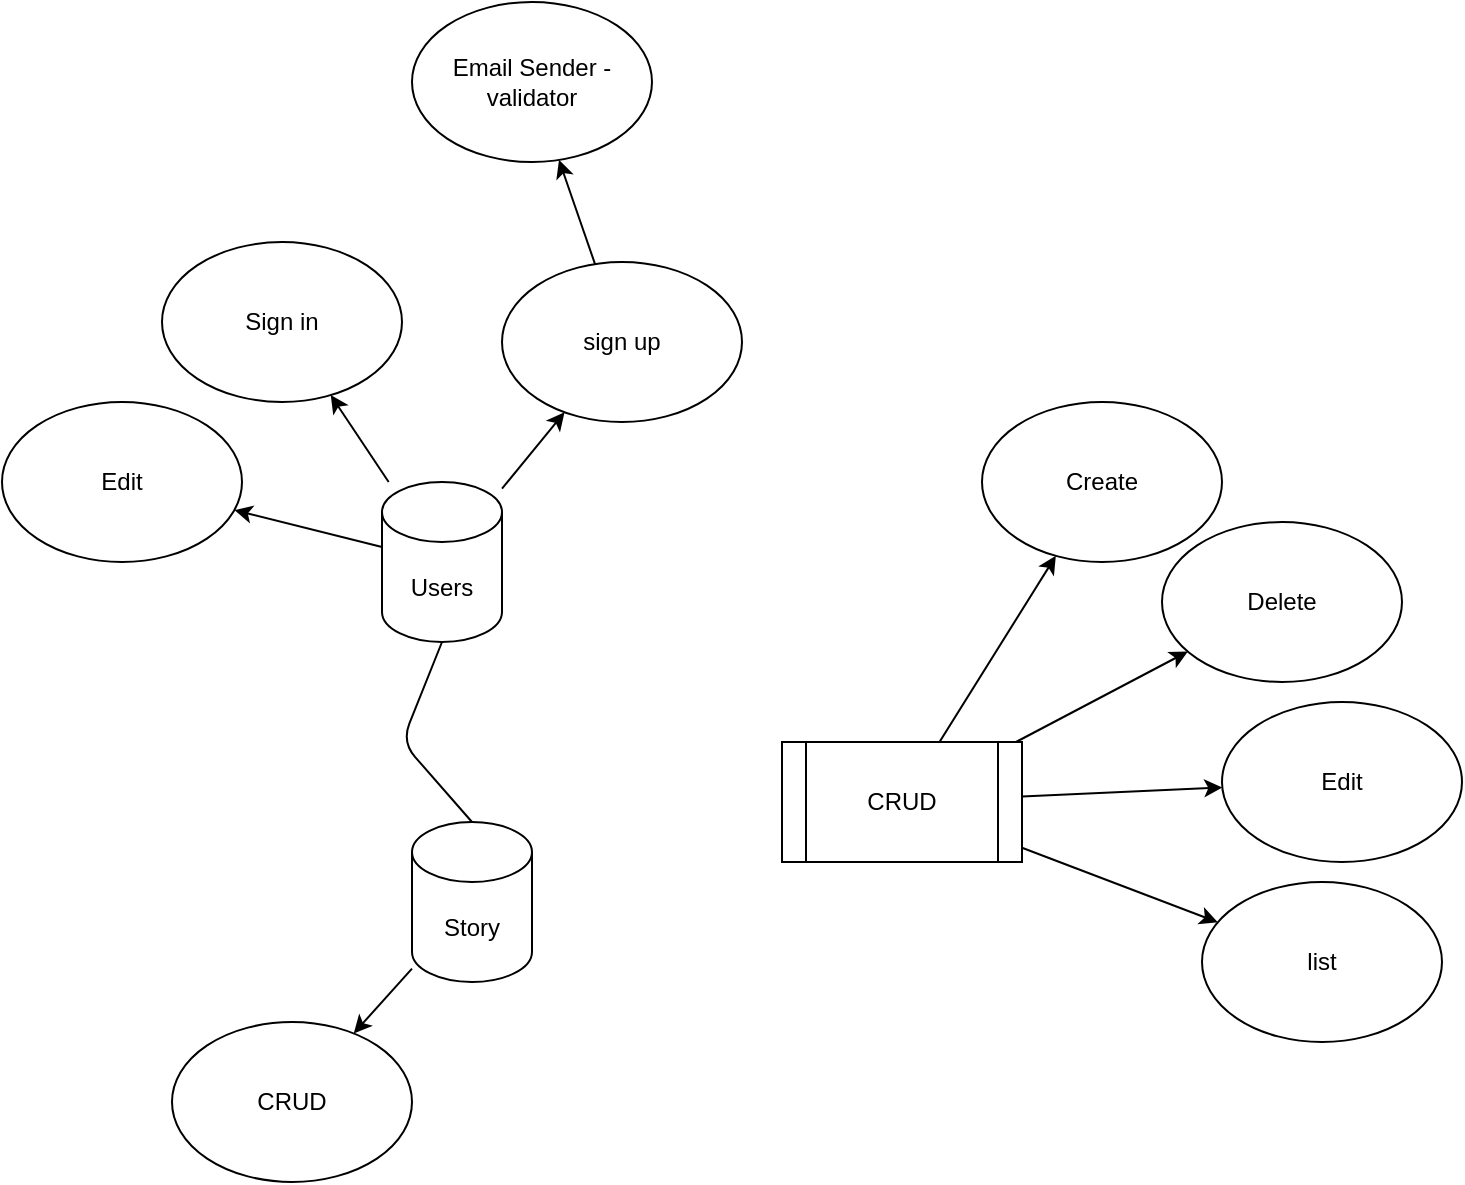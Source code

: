 <mxfile>
    <diagram id="r8eqvVPG9UH6um-rHwpr" name="Page-1">
        <mxGraphModel dx="1084" dy="637" grid="1" gridSize="10" guides="1" tooltips="1" connect="1" arrows="1" fold="1" page="1" pageScale="1" pageWidth="850" pageHeight="1100" math="0" shadow="0">
            <root>
                <mxCell id="0"/>
                <mxCell id="1" parent="0"/>
                <mxCell id="6" value="" style="edgeStyle=none;html=1;" parent="1" source="3" target="5" edge="1">
                    <mxGeometry relative="1" as="geometry"/>
                </mxCell>
                <mxCell id="7" value="" style="edgeStyle=none;html=1;" parent="1" source="3" target="4" edge="1">
                    <mxGeometry relative="1" as="geometry"/>
                </mxCell>
                <mxCell id="26" value="" style="edgeStyle=none;html=1;" edge="1" parent="1" source="3" target="25">
                    <mxGeometry relative="1" as="geometry"/>
                </mxCell>
                <mxCell id="3" value="Users" style="shape=cylinder3;whiteSpace=wrap;html=1;boundedLbl=1;backgroundOutline=1;size=15;" parent="1" vertex="1">
                    <mxGeometry x="290" y="270" width="60" height="80" as="geometry"/>
                </mxCell>
                <mxCell id="4" value="Sign in" style="ellipse;whiteSpace=wrap;html=1;" parent="1" vertex="1">
                    <mxGeometry x="180" y="150" width="120" height="80" as="geometry"/>
                </mxCell>
                <mxCell id="9" value="" style="edgeStyle=none;html=1;" parent="1" source="5" target="8" edge="1">
                    <mxGeometry relative="1" as="geometry"/>
                </mxCell>
                <mxCell id="5" value="sign up" style="ellipse;whiteSpace=wrap;html=1;" parent="1" vertex="1">
                    <mxGeometry x="350" y="160" width="120" height="80" as="geometry"/>
                </mxCell>
                <mxCell id="8" value="Email Sender - validator" style="ellipse;whiteSpace=wrap;html=1;" parent="1" vertex="1">
                    <mxGeometry x="305" y="30" width="120" height="80" as="geometry"/>
                </mxCell>
                <mxCell id="21" value="" style="edgeStyle=none;html=1;" parent="1" source="10" target="20" edge="1">
                    <mxGeometry relative="1" as="geometry"/>
                </mxCell>
                <mxCell id="10" value="Story" style="shape=cylinder3;whiteSpace=wrap;html=1;boundedLbl=1;backgroundOutline=1;size=15;" parent="1" vertex="1">
                    <mxGeometry x="305" y="440" width="60" height="80" as="geometry"/>
                </mxCell>
                <mxCell id="11" value="Create" style="ellipse;whiteSpace=wrap;html=1;" parent="1" vertex="1">
                    <mxGeometry x="590" y="230" width="120" height="80" as="geometry"/>
                </mxCell>
                <mxCell id="12" value="Edit" style="ellipse;whiteSpace=wrap;html=1;" parent="1" vertex="1">
                    <mxGeometry x="710" y="380" width="120" height="80" as="geometry"/>
                </mxCell>
                <mxCell id="13" value="Delete" style="ellipse;whiteSpace=wrap;html=1;" parent="1" vertex="1">
                    <mxGeometry x="680" y="290" width="120" height="80" as="geometry"/>
                </mxCell>
                <mxCell id="14" value="list" style="ellipse;whiteSpace=wrap;html=1;" parent="1" vertex="1">
                    <mxGeometry x="700" y="470" width="120" height="80" as="geometry"/>
                </mxCell>
                <mxCell id="16" value="" style="edgeStyle=none;html=1;" parent="1" source="15" target="12" edge="1">
                    <mxGeometry relative="1" as="geometry"/>
                </mxCell>
                <mxCell id="17" value="" style="edgeStyle=none;html=1;" parent="1" source="15" target="13" edge="1">
                    <mxGeometry relative="1" as="geometry"/>
                </mxCell>
                <mxCell id="18" value="" style="edgeStyle=none;html=1;" parent="1" source="15" target="14" edge="1">
                    <mxGeometry relative="1" as="geometry"/>
                </mxCell>
                <mxCell id="19" value="" style="edgeStyle=none;html=1;" parent="1" source="15" target="11" edge="1">
                    <mxGeometry relative="1" as="geometry"/>
                </mxCell>
                <mxCell id="15" value="CRUD" style="shape=process;whiteSpace=wrap;html=1;backgroundOutline=1;" parent="1" vertex="1">
                    <mxGeometry x="490" y="400" width="120" height="60" as="geometry"/>
                </mxCell>
                <mxCell id="20" value="CRUD" style="ellipse;whiteSpace=wrap;html=1;" parent="1" vertex="1">
                    <mxGeometry x="185" y="540" width="120" height="80" as="geometry"/>
                </mxCell>
                <mxCell id="24" value="" style="endArrow=none;html=1;exitX=0.5;exitY=0;exitDx=0;exitDy=0;exitPerimeter=0;entryX=0.5;entryY=1;entryDx=0;entryDy=0;entryPerimeter=0;" parent="1" source="10" target="3" edge="1">
                    <mxGeometry width="50" height="50" relative="1" as="geometry">
                        <mxPoint x="530" y="430" as="sourcePoint"/>
                        <mxPoint x="580" y="380" as="targetPoint"/>
                        <Array as="points">
                            <mxPoint x="300" y="400"/>
                        </Array>
                    </mxGeometry>
                </mxCell>
                <mxCell id="25" value="Edit" style="ellipse;whiteSpace=wrap;html=1;" vertex="1" parent="1">
                    <mxGeometry x="100" y="230" width="120" height="80" as="geometry"/>
                </mxCell>
            </root>
        </mxGraphModel>
    </diagram>
</mxfile>